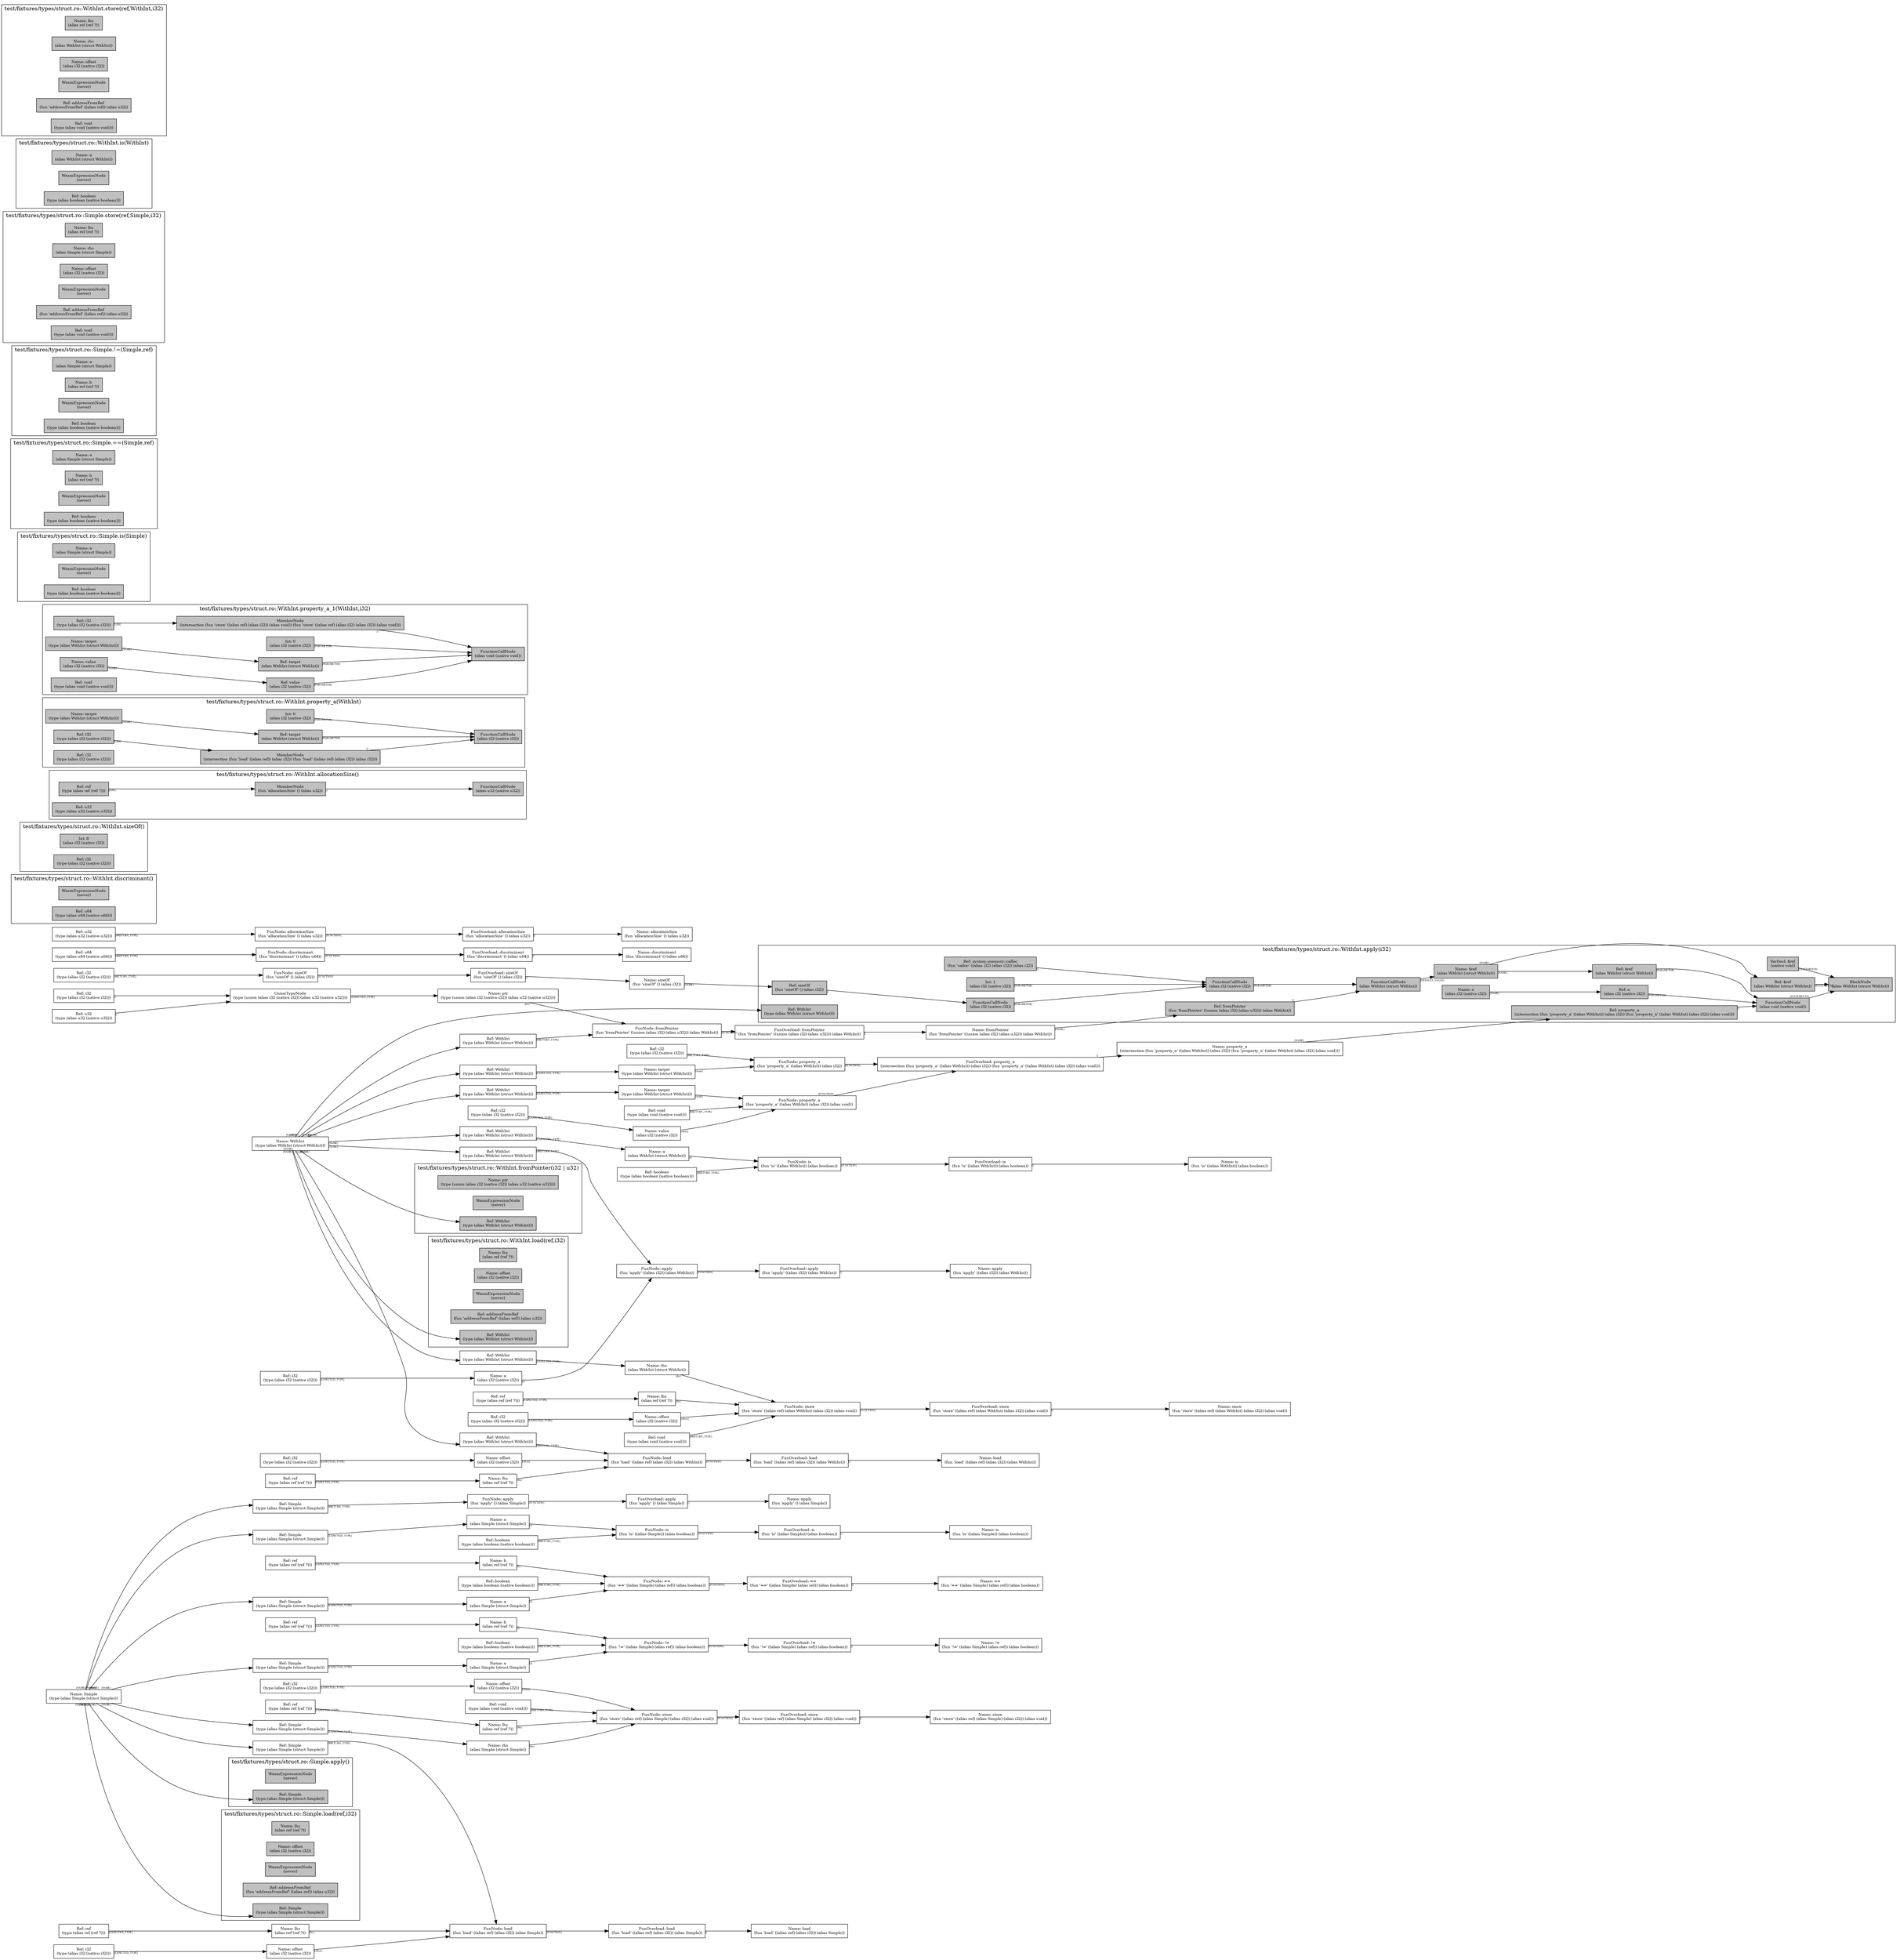 digraph Document {
  node [shape=box,fontsize=10]; rankdir=LR;
  1 [label="Name: Simple\n(type (alias Simple (struct Simple)))", fillcolor=grey];
  2 [label="FunOverload: apply\n(fun 'apply' () (alias Simple))", fillcolor=grey];
  3 [label="FunNode: apply\n(fun 'apply' () (alias Simple))", fillcolor=grey];
  4 [label="Ref: Simple\n(type (alias Simple (struct Simple)))", fillcolor=grey];
  5 [label="Name: apply\n(fun 'apply' () (alias Simple))", fillcolor=grey];
  6 [label="FunOverload: is\n(fun 'is' ((alias Simple)) (alias boolean))", fillcolor=grey];
  7 [label="FunNode: is\n(fun 'is' ((alias Simple)) (alias boolean))", fillcolor=grey];
  8 [label="Ref: Simple\n(type (alias Simple (struct Simple)))", fillcolor=grey];
  9 [label="Name: a\n(alias Simple (struct Simple))", fillcolor=grey];
  10 [label="Ref: boolean\n(type (alias boolean (native boolean)))", fillcolor=grey];
  11 [label="Name: is\n(fun 'is' ((alias Simple)) (alias boolean))", fillcolor=grey];
  12 [label="FunOverload: ==\n(fun '==' ((alias Simple) (alias ref)) (alias boolean))", fillcolor=grey];
  13 [label="FunNode: ==\n(fun '==' ((alias Simple) (alias ref)) (alias boolean))", fillcolor=grey];
  14 [label="Ref: Simple\n(type (alias Simple (struct Simple)))", fillcolor=grey];
  15 [label="Name: a\n(alias Simple (struct Simple))", fillcolor=grey];
  16 [label="Ref: ref\n(type (alias ref (ref ?)))", fillcolor=grey];
  17 [label="Name: b\n(alias ref (ref ?))", fillcolor=grey];
  18 [label="Ref: boolean\n(type (alias boolean (native boolean)))", fillcolor=grey];
  19 [label="Name: ==\n(fun '==' ((alias Simple) (alias ref)) (alias boolean))", fillcolor=grey];
  20 [label="FunOverload: !=\n(fun '!=' ((alias Simple) (alias ref)) (alias boolean))", fillcolor=grey];
  21 [label="FunNode: !=\n(fun '!=' ((alias Simple) (alias ref)) (alias boolean))", fillcolor=grey];
  22 [label="Ref: Simple\n(type (alias Simple (struct Simple)))", fillcolor=grey];
  23 [label="Name: a\n(alias Simple (struct Simple))", fillcolor=grey];
  24 [label="Ref: ref\n(type (alias ref (ref ?)))", fillcolor=grey];
  25 [label="Name: b\n(alias ref (ref ?))", fillcolor=grey];
  26 [label="Ref: boolean\n(type (alias boolean (native boolean)))", fillcolor=grey];
  27 [label="Name: !=\n(fun '!=' ((alias Simple) (alias ref)) (alias boolean))", fillcolor=grey];
  28 [label="FunOverload: store\n(fun 'store' ((alias ref) (alias Simple) (alias i32)) (alias void))", fillcolor=grey];
  29 [label="FunNode: store\n(fun 'store' ((alias ref) (alias Simple) (alias i32)) (alias void))", fillcolor=grey];
  30 [label="Ref: ref\n(type (alias ref (ref ?)))", fillcolor=grey];
  31 [label="Name: lhs\n(alias ref (ref ?))", fillcolor=grey];
  32 [label="Ref: Simple\n(type (alias Simple (struct Simple)))", fillcolor=grey];
  33 [label="Name: rhs\n(alias Simple (struct Simple))", fillcolor=grey];
  34 [label="Ref: i32\n(type (alias i32 (native i32)))", fillcolor=grey];
  35 [label="Name: offset\n(alias i32 (native i32))", fillcolor=grey];
  36 [label="Ref: void\n(type (alias void (native void)))", fillcolor=grey];
  37 [label="Name: store\n(fun 'store' ((alias ref) (alias Simple) (alias i32)) (alias void))", fillcolor=grey];
  38 [label="FunOverload: load\n(fun 'load' ((alias ref) (alias i32)) (alias Simple))", fillcolor=grey];
  39 [label="FunNode: load\n(fun 'load' ((alias ref) (alias i32)) (alias Simple))", fillcolor=grey];
  40 [label="Ref: ref\n(type (alias ref (ref ?)))", fillcolor=grey];
  41 [label="Name: lhs\n(alias ref (ref ?))", fillcolor=grey];
  42 [label="Ref: i32\n(type (alias i32 (native i32)))", fillcolor=grey];
  43 [label="Name: offset\n(alias i32 (native i32))", fillcolor=grey];
  44 [label="Ref: Simple\n(type (alias Simple (struct Simple)))", fillcolor=grey];
  45 [label="Name: load\n(fun 'load' ((alias ref) (alias i32)) (alias Simple))", fillcolor=grey];
  46 [label="Name: WithInt\n(type (alias WithInt (struct WithInt)))", fillcolor=grey];
  47 [label="FunOverload: discriminant\n(fun 'discriminant' () (alias u64))", fillcolor=grey];
  48 [label="FunNode: discriminant\n(fun 'discriminant' () (alias u64))", fillcolor=grey];
  49 [label="Ref: u64\n(type (alias u64 (native u64)))", fillcolor=grey];
  50 [label="Name: discriminant\n(fun 'discriminant' () (alias u64))", fillcolor=grey];
  51 [label="FunOverload: sizeOf\n(fun 'sizeOf' () (alias i32))", fillcolor=grey];
  52 [label="FunNode: sizeOf\n(fun 'sizeOf' () (alias i32))", fillcolor=grey];
  53 [label="Ref: i32\n(type (alias i32 (native i32)))", fillcolor=grey];
  54 [label="Name: sizeOf\n(fun 'sizeOf' () (alias i32))", fillcolor=grey];
  55 [label="FunOverload: allocationSize\n(fun 'allocationSize' () (alias u32))", fillcolor=grey];
  56 [label="FunNode: allocationSize\n(fun 'allocationSize' () (alias u32))", fillcolor=grey];
  57 [label="Ref: u32\n(type (alias u32 (native u32)))", fillcolor=grey];
  58 [label="Name: allocationSize\n(fun 'allocationSize' () (alias u32))", fillcolor=grey];
  59 [label="FunOverload: apply\n(fun 'apply' ((alias i32)) (alias WithInt))", fillcolor=grey];
  60 [label="FunNode: apply\n(fun 'apply' ((alias i32)) (alias WithInt))", fillcolor=grey];
  61 [label="Ref: i32\n(type (alias i32 (native i32)))", fillcolor=grey];
  62 [label="Name: a\n(alias i32 (native i32))", fillcolor=grey];
  63 [label="Ref: WithInt\n(type (alias WithInt (struct WithInt)))", fillcolor=grey];
  64 [label="Name: apply\n(fun 'apply' ((alias i32)) (alias WithInt))", fillcolor=grey];
  65 [label="FunOverload: fromPointer\n(fun 'fromPointer' ((union (alias i32) (alias u32))) (alias WithInt))", fillcolor=grey];
  66 [label="FunNode: fromPointer\n(fun 'fromPointer' ((union (alias i32) (alias u32))) (alias WithInt))", fillcolor=grey];
  67 [label="UnionTypeNode\n(type (union (alias i32 (native i32)) (alias u32 (native u32))))", fillcolor=grey];
  68 [label="Ref: i32\n(type (alias i32 (native i32)))", fillcolor=grey];
  69 [label="Ref: u32\n(type (alias u32 (native u32)))", fillcolor=grey];
  70 [label="Name: ptr\n(type (union (alias i32 (native i32)) (alias u32 (native u32))))", fillcolor=grey];
  71 [label="Ref: WithInt\n(type (alias WithInt (struct WithInt)))", fillcolor=grey];
  72 [label="Name: fromPointer\n(fun 'fromPointer' ((union (alias i32) (alias u32))) (alias WithInt))", fillcolor=grey];
  73 [label="FunOverload: property_a\n(intersection (fun 'property_a' ((alias WithInt)) (alias i32)) (fun 'property_a' ((alias WithInt) (alias i32)) (alias void)))", fillcolor=grey];
  74 [label="FunNode: property_a\n(fun 'property_a' ((alias WithInt)) (alias i32))", fillcolor=grey];
  75 [label="Ref: WithInt\n(type (alias WithInt (struct WithInt)))", fillcolor=grey];
  76 [label="Name: target\n(type (alias WithInt (struct WithInt)))", fillcolor=grey];
  77 [label="Ref: i32\n(type (alias i32 (native i32)))", fillcolor=grey];
  78 [label="FunNode: property_a\n(fun 'property_a' ((alias WithInt) (alias i32)) (alias void))", fillcolor=grey];
  79 [label="Ref: WithInt\n(type (alias WithInt (struct WithInt)))", fillcolor=grey];
  80 [label="Name: target\n(type (alias WithInt (struct WithInt)))", fillcolor=grey];
  81 [label="Ref: i32\n(type (alias i32 (native i32)))", fillcolor=grey];
  82 [label="Name: value\n(alias i32 (native i32))", fillcolor=grey];
  83 [label="Ref: void\n(type (alias void (native void)))", fillcolor=grey];
  84 [label="Name: property_a\n(intersection (fun 'property_a' ((alias WithInt)) (alias i32)) (fun 'property_a' ((alias WithInt) (alias i32)) (alias void)))", fillcolor=grey];
  85 [label="FunOverload: is\n(fun 'is' ((alias WithInt)) (alias boolean))", fillcolor=grey];
  86 [label="FunNode: is\n(fun 'is' ((alias WithInt)) (alias boolean))", fillcolor=grey];
  87 [label="Ref: WithInt\n(type (alias WithInt (struct WithInt)))", fillcolor=grey];
  88 [label="Name: a\n(alias WithInt (struct WithInt))", fillcolor=grey];
  89 [label="Ref: boolean\n(type (alias boolean (native boolean)))", fillcolor=grey];
  90 [label="Name: is\n(fun 'is' ((alias WithInt)) (alias boolean))", fillcolor=grey];
  91 [label="FunOverload: store\n(fun 'store' ((alias ref) (alias WithInt) (alias i32)) (alias void))", fillcolor=grey];
  92 [label="FunNode: store\n(fun 'store' ((alias ref) (alias WithInt) (alias i32)) (alias void))", fillcolor=grey];
  93 [label="Ref: ref\n(type (alias ref (ref ?)))", fillcolor=grey];
  94 [label="Name: lhs\n(alias ref (ref ?))", fillcolor=grey];
  95 [label="Ref: WithInt\n(type (alias WithInt (struct WithInt)))", fillcolor=grey];
  96 [label="Name: rhs\n(alias WithInt (struct WithInt))", fillcolor=grey];
  97 [label="Ref: i32\n(type (alias i32 (native i32)))", fillcolor=grey];
  98 [label="Name: offset\n(alias i32 (native i32))", fillcolor=grey];
  99 [label="Ref: void\n(type (alias void (native void)))", fillcolor=grey];
  100 [label="Name: store\n(fun 'store' ((alias ref) (alias WithInt) (alias i32)) (alias void))", fillcolor=grey];
  101 [label="FunOverload: load\n(fun 'load' ((alias ref) (alias i32)) (alias WithInt))", fillcolor=grey];
  102 [label="FunNode: load\n(fun 'load' ((alias ref) (alias i32)) (alias WithInt))", fillcolor=grey];
  103 [label="Ref: ref\n(type (alias ref (ref ?)))", fillcolor=grey];
  104 [label="Name: lhs\n(alias ref (ref ?))", fillcolor=grey];
  105 [label="Ref: i32\n(type (alias i32 (native i32)))", fillcolor=grey];
  106 [label="Name: offset\n(alias i32 (native i32))", fillcolor=grey];
  107 [label="Ref: WithInt\n(type (alias WithInt (struct WithInt)))", fillcolor=grey];
  108 [label="Name: load\n(fun 'load' ((alias ref) (alias i32)) (alias WithInt))", fillcolor=grey];
  subgraph cluster0 { rankdir=TB;
    node [style=filled, fillcolor=grey];
    109 [label="WasmExpressionNode\n(never)", fillcolor=grey];
    110 [label="Ref: u64\n(type (alias u64 (native u64)))", fillcolor=grey];
  label="test/fixtures/types/struct.ro::WithInt.discriminant()";
}
  subgraph cluster1 { rankdir=TB;
    node [style=filled, fillcolor=grey];
    111 [label="Int: 8\n(alias i32 (native i32))", fillcolor=grey];
    112 [label="Ref: i32\n(type (alias i32 (native i32)))", fillcolor=grey];
  label="test/fixtures/types/struct.ro::WithInt.sizeOf()";
}
  subgraph cluster2 { rankdir=TB;
    node [style=filled, fillcolor=grey];
    113 [label="FunctionCallNode\n(alias u32 (native u32))", fillcolor=grey];
    114 [label="MemberNode\n(fun 'allocationSize' () (alias u32))", fillcolor=grey];
    115 [label="Ref: ref\n(type (alias ref (ref ?)))", fillcolor=grey];
    116 [label="Ref: u32\n(type (alias u32 (native u32)))", fillcolor=grey];
    114 -> 113[taillabel="[]" fontname="times" fontsize = 7 color="black" ];
    115 -> 114[taillabel="[LHS]" fontname="times" fontsize = 7 color="black" ];
  label="test/fixtures/types/struct.ro::WithInt.allocationSize()";
}
  subgraph cluster3 { rankdir=TB;
    node [style=filled, fillcolor=grey];
    117 [label="WasmExpressionNode\n(never)", fillcolor=grey];
    118 [label="Ref: Simple\n(type (alias Simple (struct Simple)))", fillcolor=grey];
  label="test/fixtures/types/struct.ro::Simple.apply()";
}
  subgraph cluster4 { rankdir=TB;
    node [style=filled, fillcolor=grey];
    119 [label="Name: lhs\n(alias ref (ref ?))", fillcolor=grey];
    120 [label="Name: offset\n(alias i32 (native i32))", fillcolor=grey];
    121 [label="WasmExpressionNode\n(never)", fillcolor=grey];
    122 [label="Ref: addressFromRef\n(fun 'addressFromRef' ((alias ref)) (alias u32))", fillcolor=grey];
    123 [label="Ref: Simple\n(type (alias Simple (struct Simple)))", fillcolor=grey];
  label="test/fixtures/types/struct.ro::Simple.load(ref,i32)";
}
  subgraph cluster5 { rankdir=TB;
    node [style=filled, fillcolor=grey];
    124 [label="Name: a\n(alias i32 (native i32))", fillcolor=grey];
    125 [label="BlockNode\n(alias WithInt (struct WithInt))", fillcolor=grey];
    126 [label="VarDecl: $ref\n(native void)", fillcolor=grey];
    127 [label="Name: $ref\n(alias WithInt (struct WithInt))", fillcolor=grey];
    128 [label="FunctionCallNode\n(alias WithInt (struct WithInt))", fillcolor=grey];
    129 [label="Ref: fromPointer\n(fun 'fromPointer' ((union (alias i32) (alias u32))) (alias WithInt))", fillcolor=grey];
    130 [label="FunctionCallNode\n(alias i32 (native i32))", fillcolor=grey];
    131 [label="Ref: system::memory::calloc\n(fun 'calloc' ((alias i32) (alias i32)) (alias i32))", fillcolor=grey];
    132 [label="Int: 1\n(alias i32 (native i32))", fillcolor=grey];
    133 [label="FunctionCallNode\n(alias i32 (native i32))", fillcolor=grey];
    134 [label="Ref: sizeOf\n(fun 'sizeOf' () (alias i32))", fillcolor=grey];
    135 [label="FunctionCallNode\n(alias void (native void))", fillcolor=grey];
    136 [label="Ref: property_a\n(intersection (fun 'property_a' ((alias WithInt)) (alias i32)) (fun 'property_a' ((alias WithInt) (alias i32)) (alias void)))", fillcolor=grey];
    137 [label="Ref: $ref\n(alias WithInt (struct WithInt))", fillcolor=grey];
    138 [label="Ref: a\n(alias i32 (native i32))", fillcolor=grey];
    139 [label="Ref: $ref\n(alias WithInt (struct WithInt))", fillcolor=grey];
    140 [label="Ref: WithInt\n(type (alias WithInt (struct WithInt)))", fillcolor=grey];
    124 -> 138[taillabel="[NAME]" fontname="times" fontsize = 7 color="black" ];
    126 -> 125[taillabel="[STATEMENTS]" fontname="times" fontsize = 7 color="black" ];
    127 -> 137[taillabel="[NAME]" fontname="times" fontsize = 7 color="black" ];
    127 -> 139[taillabel="[NAME]" fontname="times" fontsize = 7 color="black" ];
    128 -> 127[taillabel="[DEFAULT_VALUE]" fontname="times" fontsize = 7 color="black" ];
    129 -> 128[taillabel="[]" fontname="times" fontsize = 7 color="black" ];
    130 -> 128[taillabel="[PARAMETER]" fontname="times" fontsize = 7 color="black" ];
    131 -> 130[taillabel="[]" fontname="times" fontsize = 7 color="black" ];
    132 -> 130[taillabel="[PARAMETER]" fontname="times" fontsize = 7 color="black" ];
    133 -> 130[taillabel="[PARAMETER]" fontname="times" fontsize = 7 color="black" ];
    134 -> 133[taillabel="[]" fontname="times" fontsize = 7 color="black" ];
    135 -> 125[taillabel="[STATEMENTS]" fontname="times" fontsize = 7 color="black" ];
    136 -> 135[taillabel="[]" fontname="times" fontsize = 7 color="black" ];
    137 -> 135[taillabel="[PARAMETER]" fontname="times" fontsize = 7 color="black" ];
    138 -> 135[taillabel="[PARAMETER]" fontname="times" fontsize = 7 color="black" ];
    139 -> 125[taillabel="[STATEMENTS]" fontname="times" fontsize = 7 color="black" ];
  label="test/fixtures/types/struct.ro::WithInt.apply(i32)";
}
  subgraph cluster6 { rankdir=TB;
    node [style=filled, fillcolor=grey];
    141 [label="Name: ptr\n(type (union (alias i32 (native i32)) (alias u32 (native u32))))", fillcolor=grey];
    142 [label="WasmExpressionNode\n(never)", fillcolor=grey];
    143 [label="Ref: WithInt\n(type (alias WithInt (struct WithInt)))", fillcolor=grey];
  label="test/fixtures/types/struct.ro::WithInt.fromPointer(i32 | u32)";
}
  subgraph cluster7 { rankdir=TB;
    node [style=filled, fillcolor=grey];
    144 [label="Name: target\n(type (alias WithInt (struct WithInt)))", fillcolor=grey];
    145 [label="FunctionCallNode\n(alias i32 (native i32))", fillcolor=grey];
    146 [label="MemberNode\n(intersection (fun 'load' ((alias ref)) (alias i32)) (fun 'load' ((alias ref) (alias i32)) (alias i32)))", fillcolor=grey];
    147 [label="Ref: i32\n(type (alias i32 (native i32)))", fillcolor=grey];
    148 [label="Ref: target\n(alias WithInt (struct WithInt))", fillcolor=grey];
    149 [label="Int: 0\n(alias i32 (native i32))", fillcolor=grey];
    150 [label="Ref: i32\n(type (alias i32 (native i32)))", fillcolor=grey];
    144 -> 148[taillabel="[NAME]" fontname="times" fontsize = 7 color="black" ];
    146 -> 145[taillabel="[]" fontname="times" fontsize = 7 color="black" ];
    147 -> 146[taillabel="[LHS]" fontname="times" fontsize = 7 color="black" ];
    148 -> 145[taillabel="[PARAMETER]" fontname="times" fontsize = 7 color="black" ];
    149 -> 145[taillabel="[PARAMETER]" fontname="times" fontsize = 7 color="black" ];
  label="test/fixtures/types/struct.ro::WithInt.property_a(WithInt)";
}
  subgraph cluster8 { rankdir=TB;
    node [style=filled, fillcolor=grey];
    151 [label="Name: target\n(type (alias WithInt (struct WithInt)))", fillcolor=grey];
    152 [label="Name: value\n(alias i32 (native i32))", fillcolor=grey];
    153 [label="FunctionCallNode\n(alias void (native void))", fillcolor=grey];
    154 [label="MemberNode\n(intersection (fun 'store' ((alias ref) (alias i32)) (alias void)) (fun 'store' ((alias ref) (alias i32) (alias i32)) (alias void)))", fillcolor=grey];
    155 [label="Ref: i32\n(type (alias i32 (native i32)))", fillcolor=grey];
    156 [label="Ref: target\n(alias WithInt (struct WithInt))", fillcolor=grey];
    157 [label="Ref: value\n(alias i32 (native i32))", fillcolor=grey];
    158 [label="Int: 0\n(alias i32 (native i32))", fillcolor=grey];
    159 [label="Ref: void\n(type (alias void (native void)))", fillcolor=grey];
    151 -> 156[taillabel="[NAME]" fontname="times" fontsize = 7 color="black" ];
    152 -> 157[taillabel="[NAME]" fontname="times" fontsize = 7 color="black" ];
    154 -> 153[taillabel="[]" fontname="times" fontsize = 7 color="black" ];
    155 -> 154[taillabel="[LHS]" fontname="times" fontsize = 7 color="black" ];
    156 -> 153[taillabel="[PARAMETER]" fontname="times" fontsize = 7 color="black" ];
    157 -> 153[taillabel="[PARAMETER]" fontname="times" fontsize = 7 color="black" ];
    158 -> 153[taillabel="[PARAMETER]" fontname="times" fontsize = 7 color="black" ];
  label="test/fixtures/types/struct.ro::WithInt.property_a_1(WithInt,i32)";
}
  subgraph cluster9 { rankdir=TB;
    node [style=filled, fillcolor=grey];
    160 [label="Name: lhs\n(alias ref (ref ?))", fillcolor=grey];
    161 [label="Name: offset\n(alias i32 (native i32))", fillcolor=grey];
    162 [label="WasmExpressionNode\n(never)", fillcolor=grey];
    163 [label="Ref: addressFromRef\n(fun 'addressFromRef' ((alias ref)) (alias u32))", fillcolor=grey];
    164 [label="Ref: WithInt\n(type (alias WithInt (struct WithInt)))", fillcolor=grey];
  label="test/fixtures/types/struct.ro::WithInt.load(ref,i32)";
}
  subgraph cluster10 { rankdir=TB;
    node [style=filled, fillcolor=grey];
    165 [label="Name: a\n(alias Simple (struct Simple))", fillcolor=grey];
    166 [label="WasmExpressionNode\n(never)", fillcolor=grey];
    167 [label="Ref: boolean\n(type (alias boolean (native boolean)))", fillcolor=grey];
  label="test/fixtures/types/struct.ro::Simple.is(Simple)";
}
  subgraph cluster11 { rankdir=TB;
    node [style=filled, fillcolor=grey];
    168 [label="Name: a\n(alias Simple (struct Simple))", fillcolor=grey];
    169 [label="Name: b\n(alias ref (ref ?))", fillcolor=grey];
    170 [label="WasmExpressionNode\n(never)", fillcolor=grey];
    171 [label="Ref: boolean\n(type (alias boolean (native boolean)))", fillcolor=grey];
  label="test/fixtures/types/struct.ro::Simple.==(Simple,ref)";
}
  subgraph cluster12 { rankdir=TB;
    node [style=filled, fillcolor=grey];
    172 [label="Name: a\n(alias Simple (struct Simple))", fillcolor=grey];
    173 [label="Name: b\n(alias ref (ref ?))", fillcolor=grey];
    174 [label="WasmExpressionNode\n(never)", fillcolor=grey];
    175 [label="Ref: boolean\n(type (alias boolean (native boolean)))", fillcolor=grey];
  label="test/fixtures/types/struct.ro::Simple.!=(Simple,ref)";
}
  subgraph cluster13 { rankdir=TB;
    node [style=filled, fillcolor=grey];
    176 [label="Name: lhs\n(alias ref (ref ?))", fillcolor=grey];
    177 [label="Name: rhs\n(alias Simple (struct Simple))", fillcolor=grey];
    178 [label="Name: offset\n(alias i32 (native i32))", fillcolor=grey];
    179 [label="WasmExpressionNode\n(never)", fillcolor=grey];
    180 [label="Ref: addressFromRef\n(fun 'addressFromRef' ((alias ref)) (alias u32))", fillcolor=grey];
    181 [label="Ref: void\n(type (alias void (native void)))", fillcolor=grey];
  label="test/fixtures/types/struct.ro::Simple.store(ref,Simple,i32)";
}
  subgraph cluster14 { rankdir=TB;
    node [style=filled, fillcolor=grey];
    182 [label="Name: a\n(alias WithInt (struct WithInt))", fillcolor=grey];
    183 [label="WasmExpressionNode\n(never)", fillcolor=grey];
    184 [label="Ref: boolean\n(type (alias boolean (native boolean)))", fillcolor=grey];
  label="test/fixtures/types/struct.ro::WithInt.is(WithInt)";
}
  subgraph cluster15 { rankdir=TB;
    node [style=filled, fillcolor=grey];
    185 [label="Name: lhs\n(alias ref (ref ?))", fillcolor=grey];
    186 [label="Name: rhs\n(alias WithInt (struct WithInt))", fillcolor=grey];
    187 [label="Name: offset\n(alias i32 (native i32))", fillcolor=grey];
    188 [label="WasmExpressionNode\n(never)", fillcolor=grey];
    189 [label="Ref: addressFromRef\n(fun 'addressFromRef' ((alias ref)) (alias u32))", fillcolor=grey];
    190 [label="Ref: void\n(type (alias void (native void)))", fillcolor=grey];
  label="test/fixtures/types/struct.ro::WithInt.store(ref,WithInt,i32)";
}
  1 -> 4[taillabel="[NAME]" fontname="times" fontsize = 7 color="black" ];
  1 -> 8[taillabel="[NAME]" fontname="times" fontsize = 7 color="black" ];
  1 -> 14[taillabel="[NAME]" fontname="times" fontsize = 7 color="black" ];
  1 -> 22[taillabel="[NAME]" fontname="times" fontsize = 7 color="black" ];
  1 -> 32[taillabel="[NAME]" fontname="times" fontsize = 7 color="black" ];
  1 -> 44[taillabel="[NAME]" fontname="times" fontsize = 7 color="black" ];
  1 -> 118[taillabel="[NAME]" fontname="times" fontsize = 7 color="black" ];
  1 -> 123[taillabel="[NAME]" fontname="times" fontsize = 7 color="black" ];
  2 -> 5[taillabel="[]" fontname="times" fontsize = 7 color="black" ];
  3 -> 2[taillabel="[FUNCTION]" fontname="times" fontsize = 7 color="black" ];
  4 -> 3[taillabel="[#RETURN_TYPE]" fontname="times" fontsize = 7 color="black" ];
  6 -> 11[taillabel="[]" fontname="times" fontsize = 7 color="black" ];
  7 -> 6[taillabel="[FUNCTION]" fontname="times" fontsize = 7 color="black" ];
  8 -> 9[taillabel="[EXPECTED_TYPE]" fontname="times" fontsize = 7 color="black" ];
  9 -> 7[taillabel="[a]" fontname="times" fontsize = 7 color="black" ];
  10 -> 7[taillabel="[#RETURN_TYPE]" fontname="times" fontsize = 7 color="black" ];
  12 -> 19[taillabel="[]" fontname="times" fontsize = 7 color="black" ];
  13 -> 12[taillabel="[FUNCTION]" fontname="times" fontsize = 7 color="black" ];
  14 -> 15[taillabel="[EXPECTED_TYPE]" fontname="times" fontsize = 7 color="black" ];
  15 -> 13[taillabel="[a]" fontname="times" fontsize = 7 color="black" ];
  16 -> 17[taillabel="[EXPECTED_TYPE]" fontname="times" fontsize = 7 color="black" ];
  17 -> 13[taillabel="[b]" fontname="times" fontsize = 7 color="black" ];
  18 -> 13[taillabel="[#RETURN_TYPE]" fontname="times" fontsize = 7 color="black" ];
  20 -> 27[taillabel="[]" fontname="times" fontsize = 7 color="black" ];
  21 -> 20[taillabel="[FUNCTION]" fontname="times" fontsize = 7 color="black" ];
  22 -> 23[taillabel="[EXPECTED_TYPE]" fontname="times" fontsize = 7 color="black" ];
  23 -> 21[taillabel="[a]" fontname="times" fontsize = 7 color="black" ];
  24 -> 25[taillabel="[EXPECTED_TYPE]" fontname="times" fontsize = 7 color="black" ];
  25 -> 21[taillabel="[b]" fontname="times" fontsize = 7 color="black" ];
  26 -> 21[taillabel="[#RETURN_TYPE]" fontname="times" fontsize = 7 color="black" ];
  28 -> 37[taillabel="[]" fontname="times" fontsize = 7 color="black" ];
  29 -> 28[taillabel="[FUNCTION]" fontname="times" fontsize = 7 color="black" ];
  30 -> 31[taillabel="[EXPECTED_TYPE]" fontname="times" fontsize = 7 color="black" ];
  31 -> 29[taillabel="[lhs]" fontname="times" fontsize = 7 color="black" ];
  32 -> 33[taillabel="[EXPECTED_TYPE]" fontname="times" fontsize = 7 color="black" ];
  33 -> 29[taillabel="[rhs]" fontname="times" fontsize = 7 color="black" ];
  34 -> 35[taillabel="[EXPECTED_TYPE]" fontname="times" fontsize = 7 color="black" ];
  35 -> 29[taillabel="[offset]" fontname="times" fontsize = 7 color="black" ];
  36 -> 29[taillabel="[#RETURN_TYPE]" fontname="times" fontsize = 7 color="black" ];
  38 -> 45[taillabel="[]" fontname="times" fontsize = 7 color="black" ];
  39 -> 38[taillabel="[FUNCTION]" fontname="times" fontsize = 7 color="black" ];
  40 -> 41[taillabel="[EXPECTED_TYPE]" fontname="times" fontsize = 7 color="black" ];
  41 -> 39[taillabel="[lhs]" fontname="times" fontsize = 7 color="black" ];
  42 -> 43[taillabel="[EXPECTED_TYPE]" fontname="times" fontsize = 7 color="black" ];
  43 -> 39[taillabel="[offset]" fontname="times" fontsize = 7 color="black" ];
  44 -> 39[taillabel="[#RETURN_TYPE]" fontname="times" fontsize = 7 color="black" ];
  46 -> 63[taillabel="[NAME]" fontname="times" fontsize = 7 color="black" ];
  46 -> 71[taillabel="[NAME]" fontname="times" fontsize = 7 color="black" ];
  46 -> 75[taillabel="[NAME]" fontname="times" fontsize = 7 color="black" ];
  46 -> 79[taillabel="[NAME]" fontname="times" fontsize = 7 color="black" ];
  46 -> 87[taillabel="[NAME]" fontname="times" fontsize = 7 color="black" ];
  46 -> 95[taillabel="[NAME]" fontname="times" fontsize = 7 color="black" ];
  46 -> 107[taillabel="[NAME]" fontname="times" fontsize = 7 color="black" ];
  46 -> 140[taillabel="[NAME]" fontname="times" fontsize = 7 color="black" ];
  46 -> 143[taillabel="[NAME]" fontname="times" fontsize = 7 color="black" ];
  46 -> 164[taillabel="[NAME]" fontname="times" fontsize = 7 color="black" ];
  47 -> 50[taillabel="[]" fontname="times" fontsize = 7 color="black" ];
  48 -> 47[taillabel="[FUNCTION]" fontname="times" fontsize = 7 color="black" ];
  49 -> 48[taillabel="[#RETURN_TYPE]" fontname="times" fontsize = 7 color="black" ];
  51 -> 54[taillabel="[]" fontname="times" fontsize = 7 color="black" ];
  52 -> 51[taillabel="[FUNCTION]" fontname="times" fontsize = 7 color="black" ];
  53 -> 52[taillabel="[#RETURN_TYPE]" fontname="times" fontsize = 7 color="black" ];
  54 -> 134[taillabel="[NAME]" fontname="times" fontsize = 7 color="black" ];
  55 -> 58[taillabel="[]" fontname="times" fontsize = 7 color="black" ];
  56 -> 55[taillabel="[FUNCTION]" fontname="times" fontsize = 7 color="black" ];
  57 -> 56[taillabel="[#RETURN_TYPE]" fontname="times" fontsize = 7 color="black" ];
  59 -> 64[taillabel="[]" fontname="times" fontsize = 7 color="black" ];
  60 -> 59[taillabel="[FUNCTION]" fontname="times" fontsize = 7 color="black" ];
  61 -> 62[taillabel="[EXPECTED_TYPE]" fontname="times" fontsize = 7 color="black" ];
  62 -> 60[taillabel="[a]" fontname="times" fontsize = 7 color="black" ];
  63 -> 60[taillabel="[#RETURN_TYPE]" fontname="times" fontsize = 7 color="black" ];
  65 -> 72[taillabel="[]" fontname="times" fontsize = 7 color="black" ];
  66 -> 65[taillabel="[FUNCTION]" fontname="times" fontsize = 7 color="black" ];
  67 -> 70[taillabel="[EXPECTED_TYPE]" fontname="times" fontsize = 7 color="black" ];
  68 -> 67[taillabel="[]" fontname="times" fontsize = 7 color="black" ];
  69 -> 67[taillabel="[]" fontname="times" fontsize = 7 color="black" ];
  70 -> 66[taillabel="[ptr]" fontname="times" fontsize = 7 color="black" ];
  71 -> 66[taillabel="[#RETURN_TYPE]" fontname="times" fontsize = 7 color="black" ];
  72 -> 129[taillabel="[NAME]" fontname="times" fontsize = 7 color="black" ];
  73 -> 84[taillabel="[]" fontname="times" fontsize = 7 color="black" ];
  74 -> 73[taillabel="[FUNCTION]" fontname="times" fontsize = 7 color="black" ];
  75 -> 76[taillabel="[EXPECTED_TYPE]" fontname="times" fontsize = 7 color="black" ];
  76 -> 74[taillabel="[target]" fontname="times" fontsize = 7 color="black" ];
  77 -> 74[taillabel="[#RETURN_TYPE]" fontname="times" fontsize = 7 color="black" ];
  78 -> 73[taillabel="[FUNCTION]" fontname="times" fontsize = 7 color="black" ];
  79 -> 80[taillabel="[EXPECTED_TYPE]" fontname="times" fontsize = 7 color="black" ];
  80 -> 78[taillabel="[target]" fontname="times" fontsize = 7 color="black" ];
  81 -> 82[taillabel="[EXPECTED_TYPE]" fontname="times" fontsize = 7 color="black" ];
  82 -> 78[taillabel="[value]" fontname="times" fontsize = 7 color="black" ];
  83 -> 78[taillabel="[#RETURN_TYPE]" fontname="times" fontsize = 7 color="black" ];
  84 -> 136[taillabel="[NAME]" fontname="times" fontsize = 7 color="black" ];
  85 -> 90[taillabel="[]" fontname="times" fontsize = 7 color="black" ];
  86 -> 85[taillabel="[FUNCTION]" fontname="times" fontsize = 7 color="black" ];
  87 -> 88[taillabel="[EXPECTED_TYPE]" fontname="times" fontsize = 7 color="black" ];
  88 -> 86[taillabel="[a]" fontname="times" fontsize = 7 color="black" ];
  89 -> 86[taillabel="[#RETURN_TYPE]" fontname="times" fontsize = 7 color="black" ];
  91 -> 100[taillabel="[]" fontname="times" fontsize = 7 color="black" ];
  92 -> 91[taillabel="[FUNCTION]" fontname="times" fontsize = 7 color="black" ];
  93 -> 94[taillabel="[EXPECTED_TYPE]" fontname="times" fontsize = 7 color="black" ];
  94 -> 92[taillabel="[lhs]" fontname="times" fontsize = 7 color="black" ];
  95 -> 96[taillabel="[EXPECTED_TYPE]" fontname="times" fontsize = 7 color="black" ];
  96 -> 92[taillabel="[rhs]" fontname="times" fontsize = 7 color="black" ];
  97 -> 98[taillabel="[EXPECTED_TYPE]" fontname="times" fontsize = 7 color="black" ];
  98 -> 92[taillabel="[offset]" fontname="times" fontsize = 7 color="black" ];
  99 -> 92[taillabel="[#RETURN_TYPE]" fontname="times" fontsize = 7 color="black" ];
  101 -> 108[taillabel="[]" fontname="times" fontsize = 7 color="black" ];
  102 -> 101[taillabel="[FUNCTION]" fontname="times" fontsize = 7 color="black" ];
  103 -> 104[taillabel="[EXPECTED_TYPE]" fontname="times" fontsize = 7 color="black" ];
  104 -> 102[taillabel="[lhs]" fontname="times" fontsize = 7 color="black" ];
  105 -> 106[taillabel="[EXPECTED_TYPE]" fontname="times" fontsize = 7 color="black" ];
  106 -> 102[taillabel="[offset]" fontname="times" fontsize = 7 color="black" ];
  107 -> 102[taillabel="[#RETURN_TYPE]" fontname="times" fontsize = 7 color="black" ];
  label="";
}
